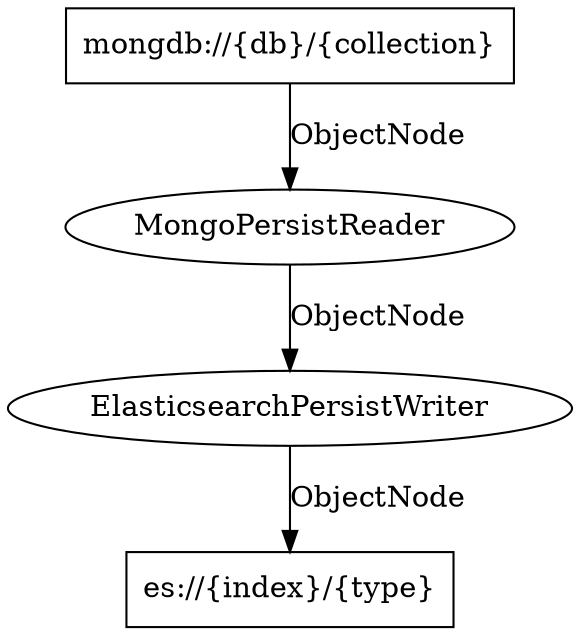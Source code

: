/*
 * Licensed to the Apache Software Foundation (ASF) under one
 * or more contributor license agreements.  See the NOTICE file
 * distributed with this work for additional information
 * regarding copyright ownership.  The ASF licenses this file
 * to you under the Apache License, Version 2.0 (the
 * "License"); you may not use this file except in compliance
 * with the License.  You may obtain a copy of the License at
 *
 *   http://www.apache.org/licenses/LICENSE-2.0
 *
 * Unless required by applicable law or agreed to in writing,
 * software distributed under the License is distributed on an
 * "AS IS" BASIS, WITHOUT WARRANTIES OR CONDITIONS OF ANY
 * KIND, either express or implied.  See the License for the
 * specific language governing permissions and limitations
 * under the License.
 */
 digraph g {

  //providers
  MongoPersistReader [label="MongoPersistReader",shape=ellipse,URL="https://github.com/apache/incubator-streams/blob/master/streams-contrib/streams-persist-mongo/src/main/java/org/apache/streams/mongo/MongoPersistReader.java"];

  //persisters
  ElasticsearchPersistWriter [label="ElasticsearchPersistWriter",shape=ellipse,URL="https://github.com/apache/incubator-streams/blob/master/streams-contrib/streams-persist-elasticsearch/src/main/java/org/apache/streams/elasticsearch/ElasticsearchPersistWriter.java"];

  //data
  source [label="mongdb://{db}/{collection}",shape=box];
  destination [label="es://{index}/{type}",shape=box];
 
  //stream
  source -> MongoPersistReader [label="ObjectNode"];
  MongoPersistReader -> ElasticsearchPersistWriter [label="ObjectNode"];
  ElasticsearchPersistWriter -> destination [label="ObjectNode"];

}